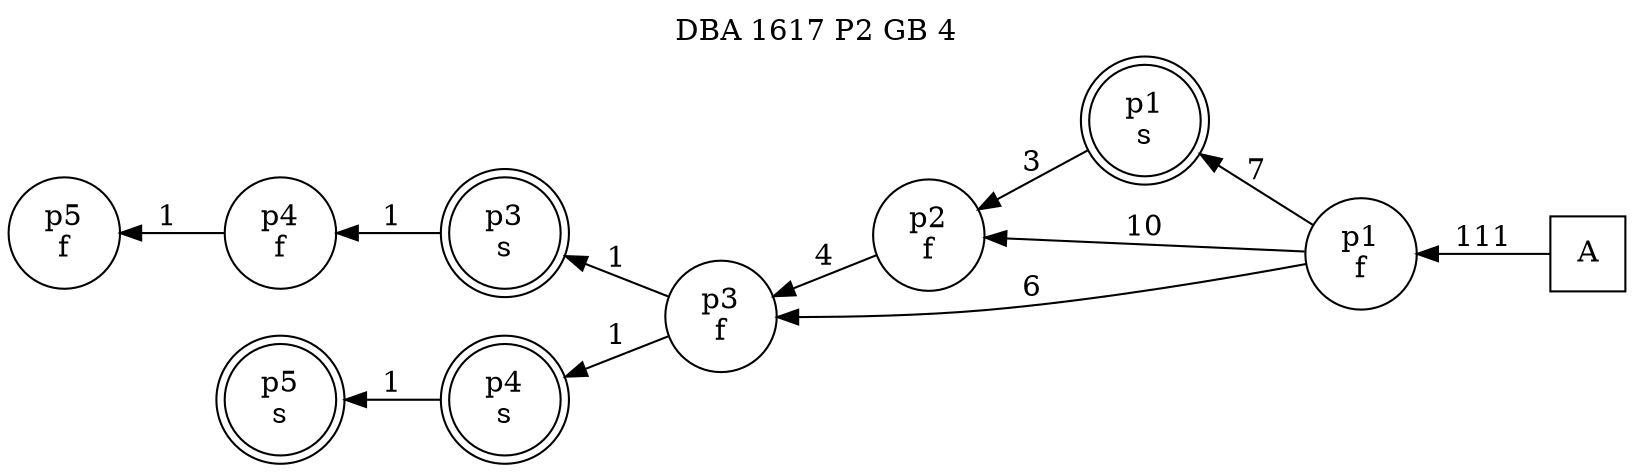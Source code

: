 digraph DBA_1617_P2_GB_4_GOOD {
labelloc="tl"
label= " DBA 1617 P2 GB 4 "
rankdir="RL";
"A" [shape="square" label="A"]
"p1_f" [shape="circle" label="p1
f"]
"p1_s" [shape="doublecircle" label="p1
s"]
"p2_f" [shape="circle" label="p2
f"]
"p3_f" [shape="circle" label="p3
f"]
"p3_s" [shape="doublecircle" label="p3
s"]
"p4_f" [shape="circle" label="p4
f"]
"p5_f" [shape="circle" label="p5
f"]
"p4_s" [shape="doublecircle" label="p4
s"]
"p5_s" [shape="doublecircle" label="p5
s"]
"A" -> "p1_f" [ label=111]
"p1_f" -> "p1_s" [ label=7]
"p1_f" -> "p2_f" [ label=10]
"p1_f" -> "p3_f" [ label=6]
"p1_s" -> "p2_f" [ label=3]
"p2_f" -> "p3_f" [ label=4]
"p3_f" -> "p3_s" [ label=1]
"p3_f" -> "p4_s" [ label=1]
"p3_s" -> "p4_f" [ label=1]
"p4_f" -> "p5_f" [ label=1]
"p4_s" -> "p5_s" [ label=1]
}
